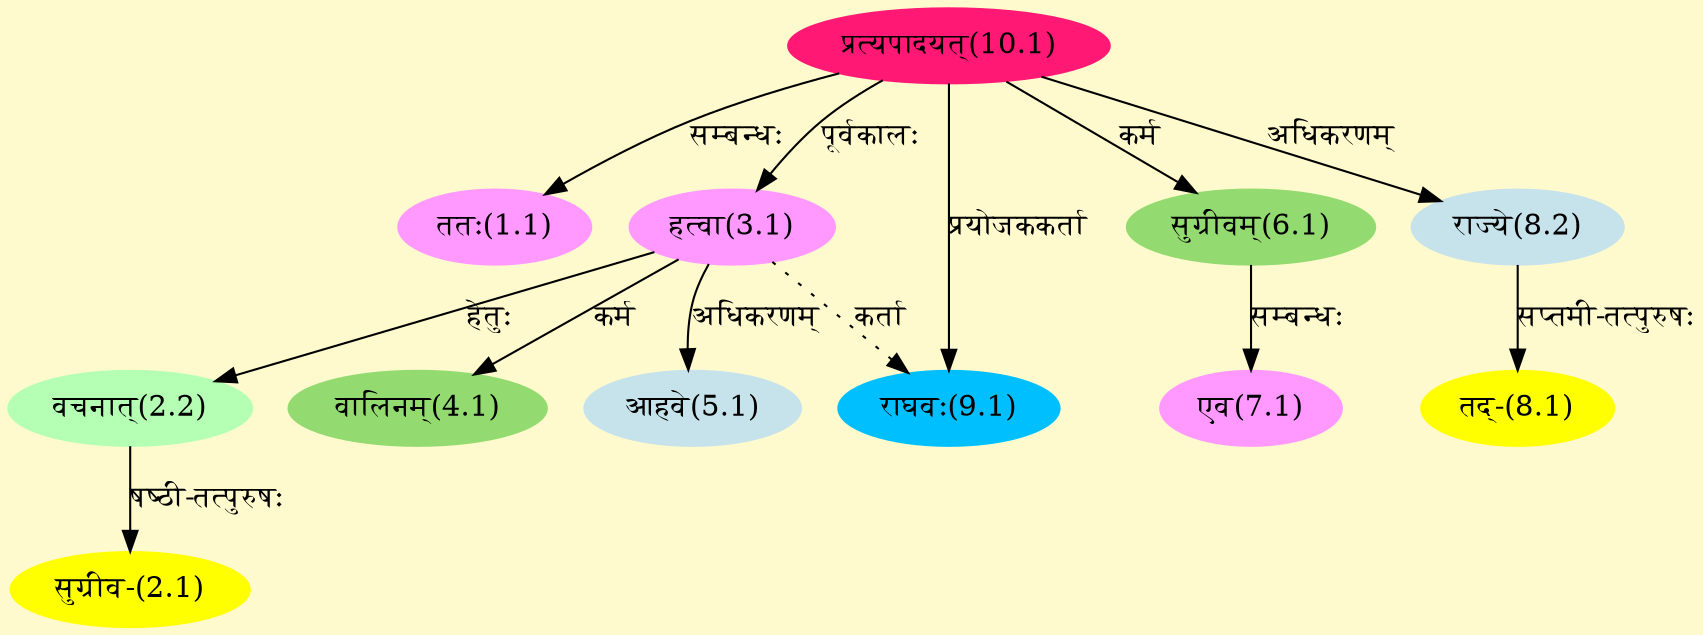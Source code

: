 digraph G{
rankdir=BT;
 compound=true;
 bgcolor="lemonchiffon1";
Node1_1 [style=filled, color="#FF99FF" label = "ततः(1.1)"]
Node10_1 [style=filled, color="#FF1975" label = "प्रत्यपादयत्(10.1)"]
Node2_1 [style=filled, color="#FFFF00" label = "सुग्रीव-(2.1)"]
Node2_2 [style=filled, color="#B4FFB4" label = "वचनात्(2.2)"]
Node3_1 [style=filled, color="#FF99FF" label = "हत्वा(3.1)"]
Node4_1 [style=filled, color="#93DB70" label = "वालिनम्(4.1)"]
Node5_1 [style=filled, color="#C6E2EB" label = "आहवे(5.1)"]
Node6_1 [style=filled, color="#93DB70" label = "सुग्रीवम्(6.1)"]
Node7_1 [style=filled, color="#FF99FF" label = "एव(7.1)"]
Node8_1 [style=filled, color="#FFFF00" label = "तद्-(8.1)"]
Node8_2 [style=filled, color="#C6E2EB" label = "राज्ये(8.2)"]
Node9_1 [style=filled, color="#00BFFF" label = "राघवः(9.1)"]
/* Start of Relations section */

Node1_1 -> Node10_1 [  label="सम्बन्धः"  dir="back" ]
Node2_1 -> Node2_2 [  label="षष्ठी-तत्पुरुषः"  dir="back" ]
Node2_2 -> Node3_1 [  label="हेतुः"  dir="back" ]
Node3_1 -> Node10_1 [  label="पूर्वकालः"  dir="back" ]
Node4_1 -> Node3_1 [  label="कर्म"  dir="back" ]
Node5_1 -> Node3_1 [  label="अधिकरणम्"  dir="back" ]
Node6_1 -> Node10_1 [  label="कर्म"  dir="back" ]
Node7_1 -> Node6_1 [  label="सम्बन्धः"  dir="back" ]
Node8_1 -> Node8_2 [  label="सप्तमी-तत्पुरुषः"  dir="back" ]
Node8_2 -> Node10_1 [  label="अधिकरणम्"  dir="back" ]
Node9_1 -> Node10_1 [  label="प्रयोजककर्ता"  dir="back" ]
Node9_1 -> Node3_1 [ style=dotted label="कर्ता"  dir="back" ]
}
